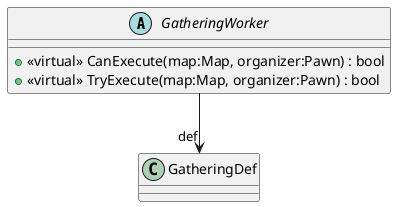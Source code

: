 @startuml
abstract class GatheringWorker {
    + <<virtual>> CanExecute(map:Map, organizer:Pawn) : bool
    + <<virtual>> TryExecute(map:Map, organizer:Pawn) : bool
}
GatheringWorker --> "def" GatheringDef
@enduml

